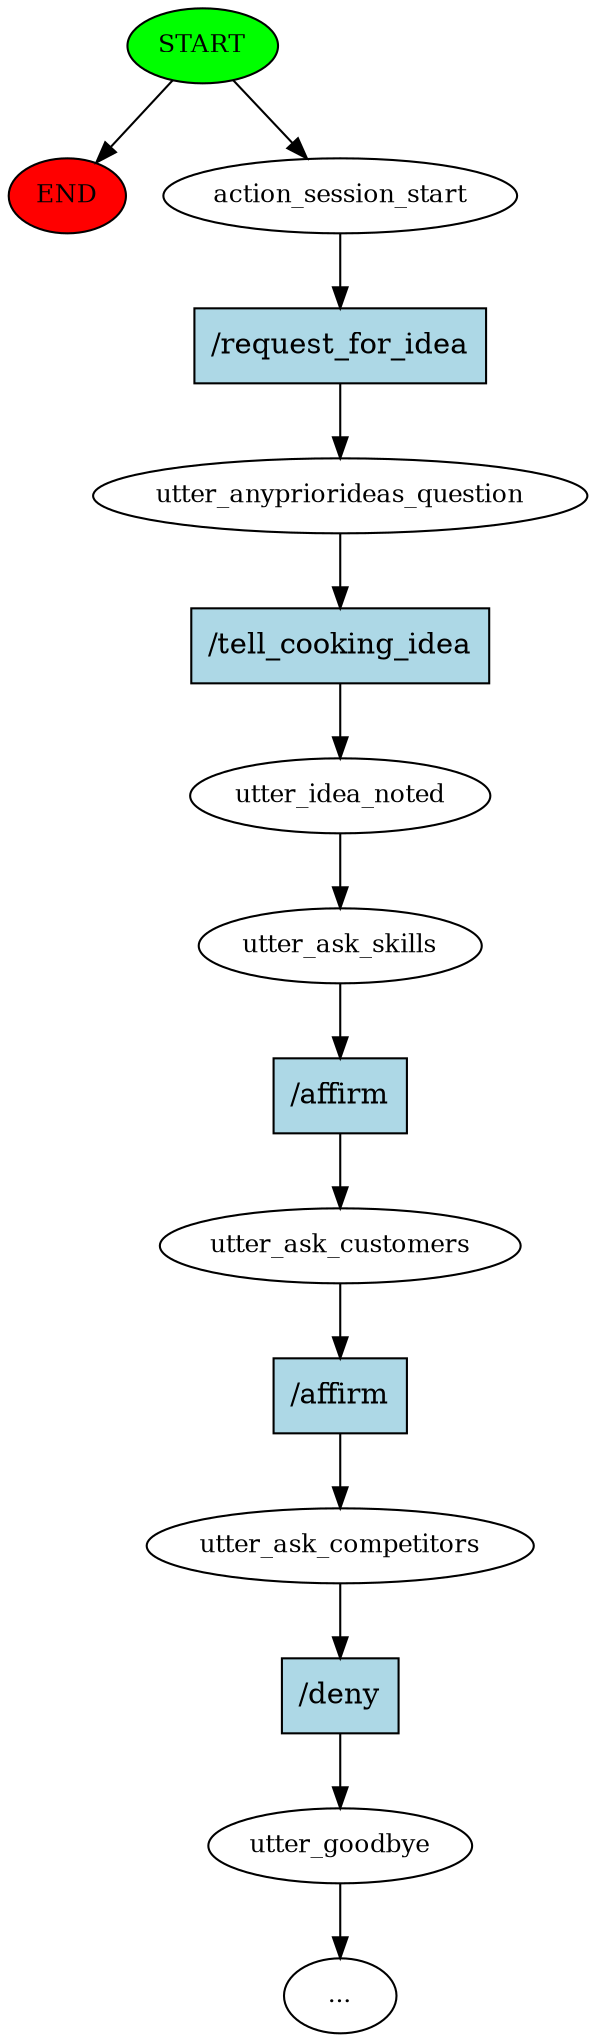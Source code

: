 digraph  {
0 [class="start active", fillcolor=green, fontsize=12, label=START, style=filled];
"-1" [class=end, fillcolor=red, fontsize=12, label=END, style=filled];
1 [class=active, fontsize=12, label=action_session_start];
2 [class=active, fontsize=12, label=utter_anypriorideas_question];
3 [class=active, fontsize=12, label=utter_idea_noted];
4 [class=active, fontsize=12, label=utter_ask_skills];
5 [class=active, fontsize=12, label=utter_ask_customers];
6 [class=active, fontsize=12, label=utter_ask_competitors];
7 [class=active, fontsize=12, label=utter_goodbye];
8 [class="dashed active", fontsize=12, label="..."];
9 [class="intent active", fillcolor=lightblue, label="/request_for_idea", shape=rect, style=filled];
10 [class="intent active", fillcolor=lightblue, label="/tell_cooking_idea", shape=rect, style=filled];
11 [class="intent active", fillcolor=lightblue, label="/affirm", shape=rect, style=filled];
12 [class="intent active", fillcolor=lightblue, label="/affirm", shape=rect, style=filled];
13 [class="intent active", fillcolor=lightblue, label="/deny", shape=rect, style=filled];
0 -> "-1"  [class="", key=NONE, label=""];
0 -> 1  [class=active, key=NONE, label=""];
1 -> 9  [class=active, key=0];
2 -> 10  [class=active, key=0];
3 -> 4  [class=active, key=NONE, label=""];
4 -> 11  [class=active, key=0];
5 -> 12  [class=active, key=0];
6 -> 13  [class=active, key=0];
7 -> 8  [class=active, key=NONE, label=""];
9 -> 2  [class=active, key=0];
10 -> 3  [class=active, key=0];
11 -> 5  [class=active, key=0];
12 -> 6  [class=active, key=0];
13 -> 7  [class=active, key=0];
}

